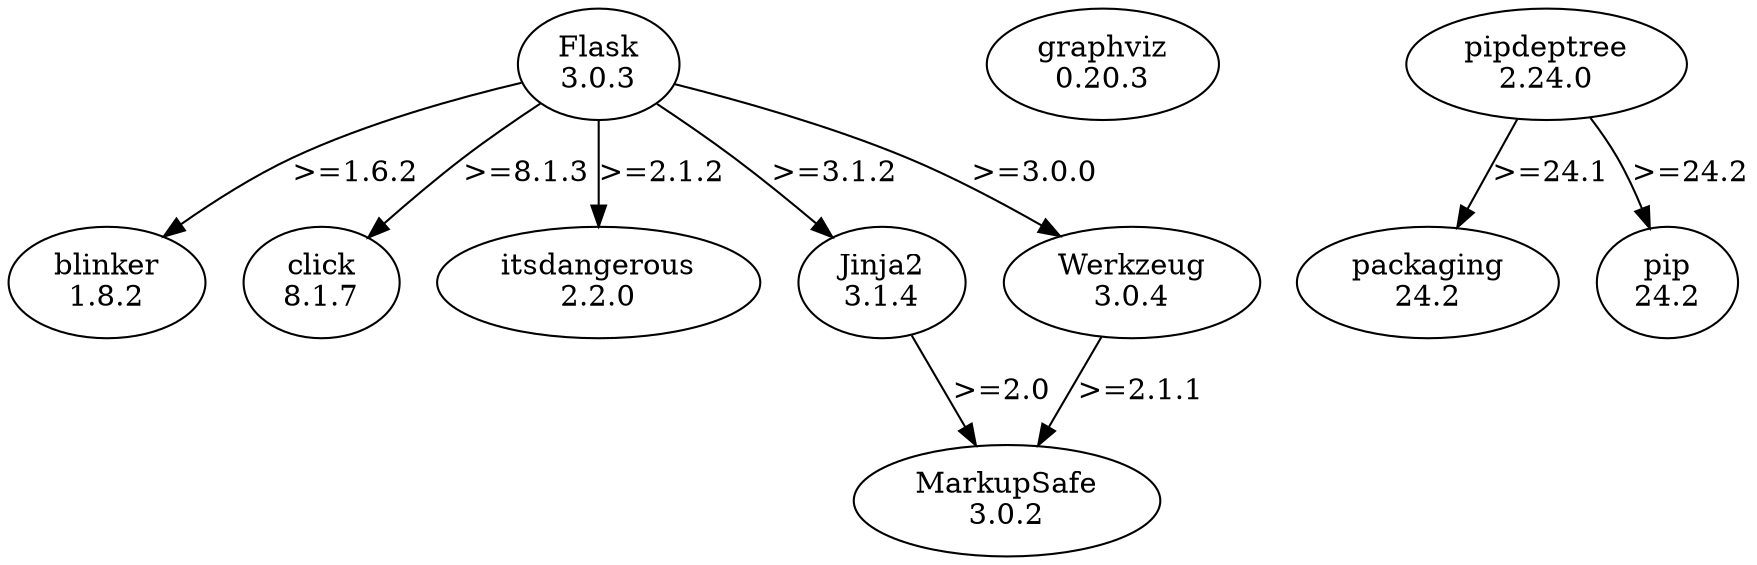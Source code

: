 digraph {
	blinker [label="blinker\n1.8.2"]
	click [label="click\n8.1.7"]
	flask -> blinker [label=">=1.6.2"]
	flask -> click [label=">=8.1.3"]
	flask -> itsdangerous [label=">=2.1.2"]
	flask -> jinja2 [label=">=3.1.2"]
	flask -> werkzeug [label=">=3.0.0"]
	flask [label="Flask\n3.0.3"]
	graphviz [label="graphviz\n0.20.3"]
	itsdangerous [label="itsdangerous\n2.2.0"]
	jinja2 -> markupsafe [label=">=2.0"]
	jinja2 [label="Jinja2\n3.1.4"]
	markupsafe [label="MarkupSafe\n3.0.2"]
	packaging [label="packaging\n24.2"]
	pip [label="pip\n24.2"]
	pipdeptree -> packaging [label=">=24.1"]
	pipdeptree -> pip [label=">=24.2"]
	pipdeptree [label="pipdeptree\n2.24.0"]
	werkzeug -> markupsafe [label=">=2.1.1"]
	werkzeug [label="Werkzeug\n3.0.4"]
}

